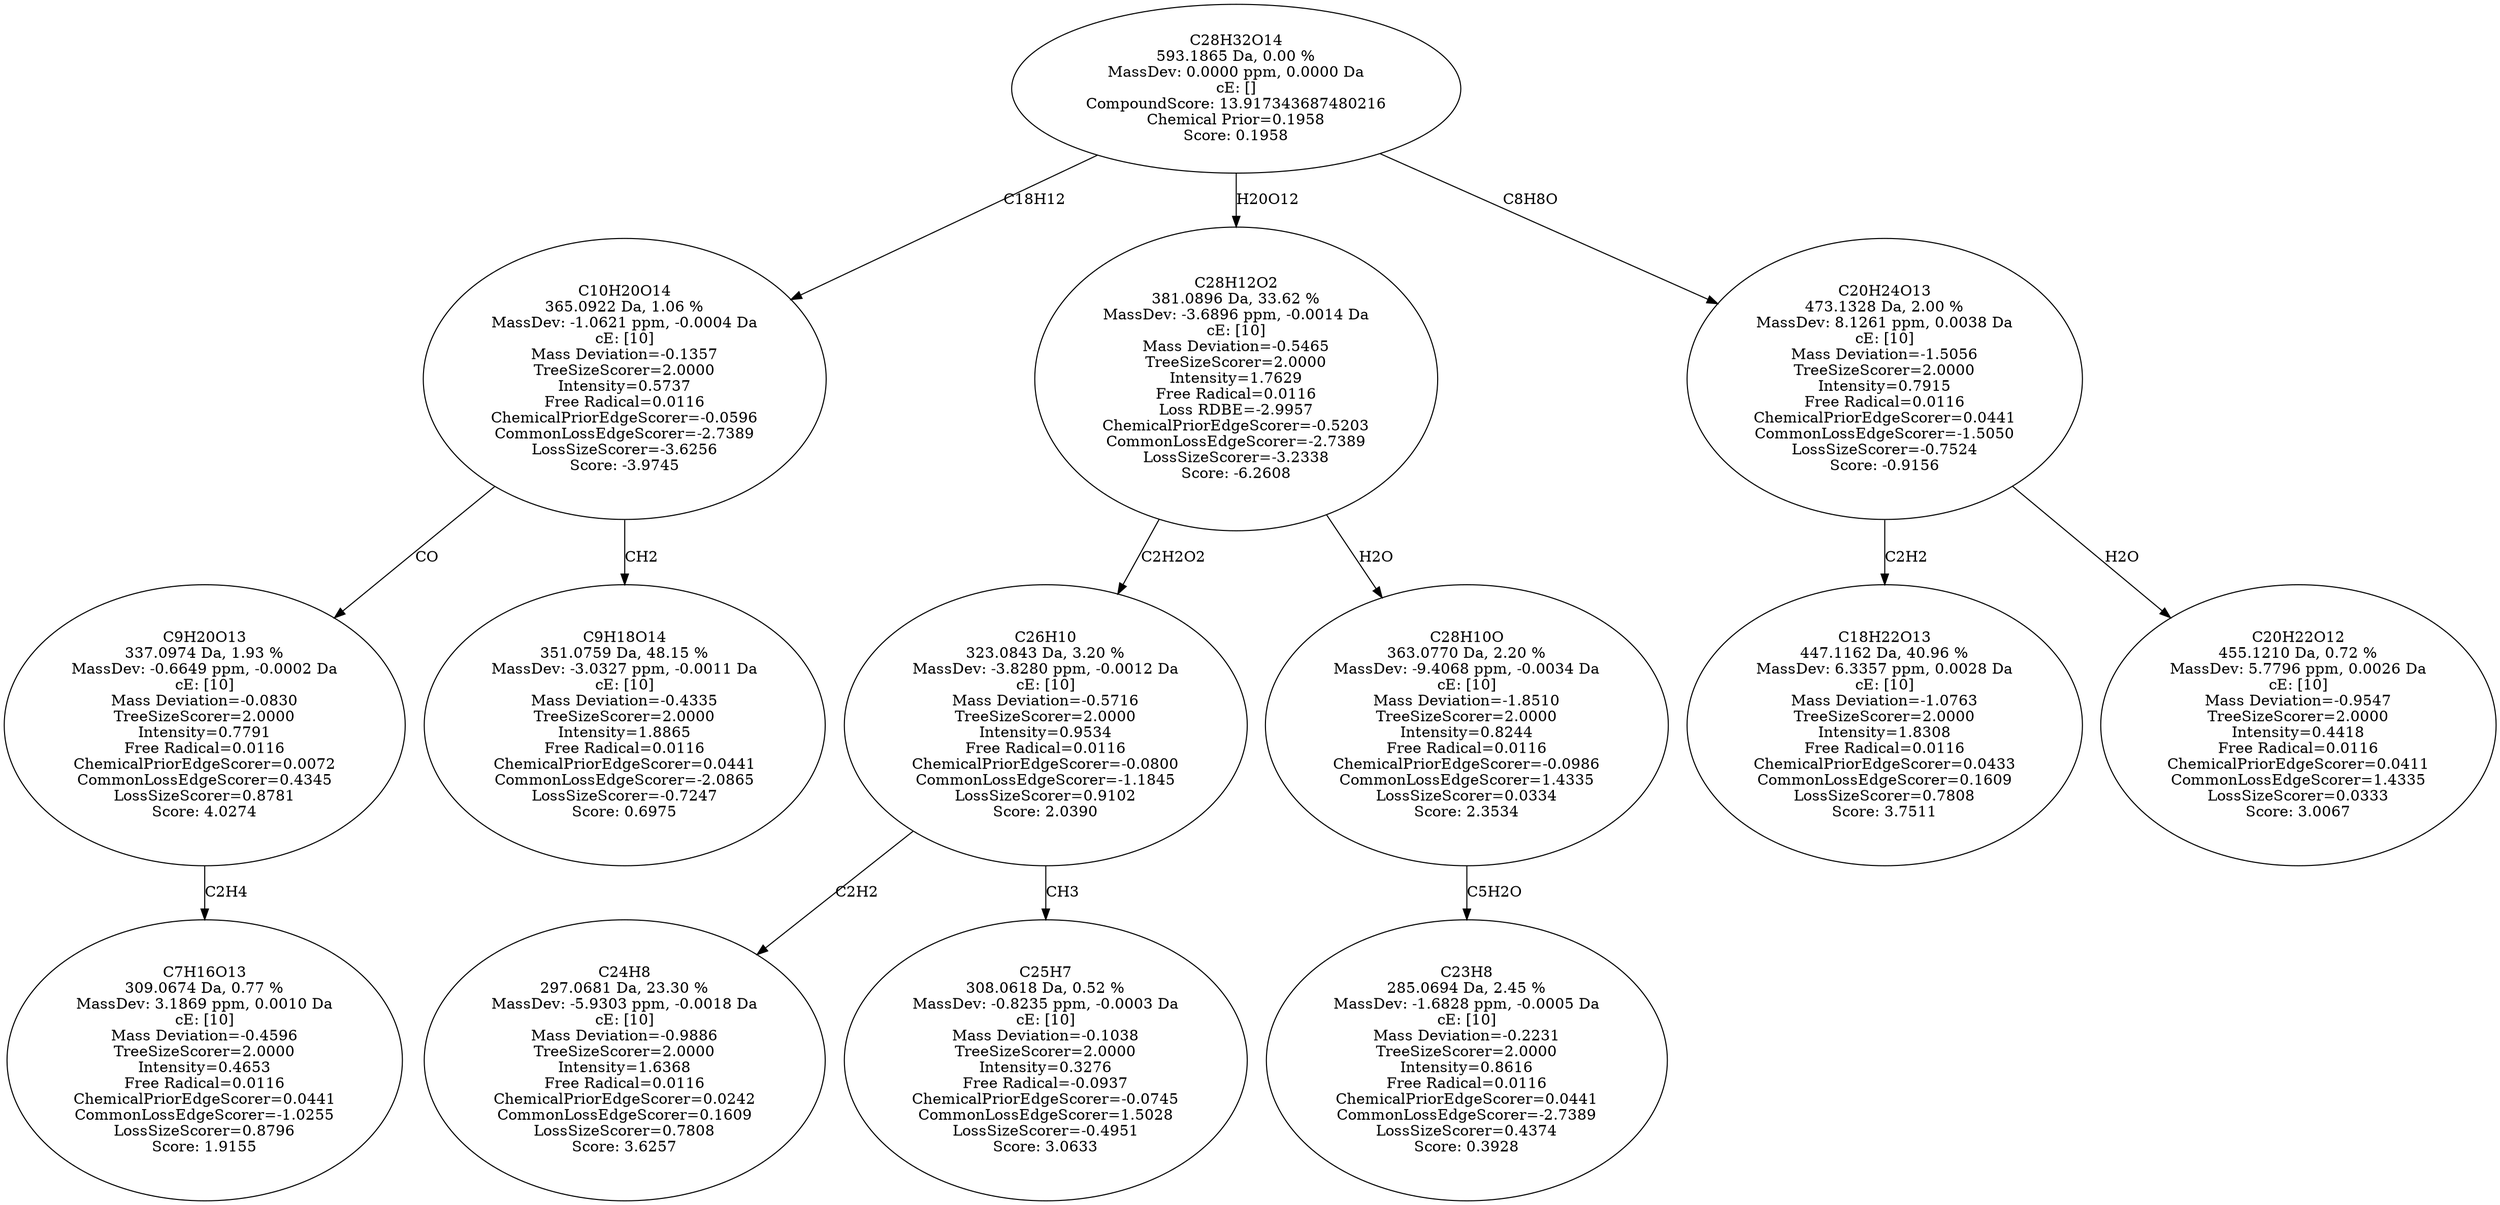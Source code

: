 strict digraph {
v1 [label="C7H16O13\n309.0674 Da, 0.77 %\nMassDev: 3.1869 ppm, 0.0010 Da\ncE: [10]\nMass Deviation=-0.4596\nTreeSizeScorer=2.0000\nIntensity=0.4653\nFree Radical=0.0116\nChemicalPriorEdgeScorer=0.0441\nCommonLossEdgeScorer=-1.0255\nLossSizeScorer=0.8796\nScore: 1.9155"];
v2 [label="C9H20O13\n337.0974 Da, 1.93 %\nMassDev: -0.6649 ppm, -0.0002 Da\ncE: [10]\nMass Deviation=-0.0830\nTreeSizeScorer=2.0000\nIntensity=0.7791\nFree Radical=0.0116\nChemicalPriorEdgeScorer=0.0072\nCommonLossEdgeScorer=0.4345\nLossSizeScorer=0.8781\nScore: 4.0274"];
v3 [label="C9H18O14\n351.0759 Da, 48.15 %\nMassDev: -3.0327 ppm, -0.0011 Da\ncE: [10]\nMass Deviation=-0.4335\nTreeSizeScorer=2.0000\nIntensity=1.8865\nFree Radical=0.0116\nChemicalPriorEdgeScorer=0.0441\nCommonLossEdgeScorer=-2.0865\nLossSizeScorer=-0.7247\nScore: 0.6975"];
v4 [label="C10H20O14\n365.0922 Da, 1.06 %\nMassDev: -1.0621 ppm, -0.0004 Da\ncE: [10]\nMass Deviation=-0.1357\nTreeSizeScorer=2.0000\nIntensity=0.5737\nFree Radical=0.0116\nChemicalPriorEdgeScorer=-0.0596\nCommonLossEdgeScorer=-2.7389\nLossSizeScorer=-3.6256\nScore: -3.9745"];
v5 [label="C24H8\n297.0681 Da, 23.30 %\nMassDev: -5.9303 ppm, -0.0018 Da\ncE: [10]\nMass Deviation=-0.9886\nTreeSizeScorer=2.0000\nIntensity=1.6368\nFree Radical=0.0116\nChemicalPriorEdgeScorer=0.0242\nCommonLossEdgeScorer=0.1609\nLossSizeScorer=0.7808\nScore: 3.6257"];
v6 [label="C25H7\n308.0618 Da, 0.52 %\nMassDev: -0.8235 ppm, -0.0003 Da\ncE: [10]\nMass Deviation=-0.1038\nTreeSizeScorer=2.0000\nIntensity=0.3276\nFree Radical=-0.0937\nChemicalPriorEdgeScorer=-0.0745\nCommonLossEdgeScorer=1.5028\nLossSizeScorer=-0.4951\nScore: 3.0633"];
v7 [label="C26H10\n323.0843 Da, 3.20 %\nMassDev: -3.8280 ppm, -0.0012 Da\ncE: [10]\nMass Deviation=-0.5716\nTreeSizeScorer=2.0000\nIntensity=0.9534\nFree Radical=0.0116\nChemicalPriorEdgeScorer=-0.0800\nCommonLossEdgeScorer=-1.1845\nLossSizeScorer=0.9102\nScore: 2.0390"];
v8 [label="C23H8\n285.0694 Da, 2.45 %\nMassDev: -1.6828 ppm, -0.0005 Da\ncE: [10]\nMass Deviation=-0.2231\nTreeSizeScorer=2.0000\nIntensity=0.8616\nFree Radical=0.0116\nChemicalPriorEdgeScorer=0.0441\nCommonLossEdgeScorer=-2.7389\nLossSizeScorer=0.4374\nScore: 0.3928"];
v9 [label="C28H10O\n363.0770 Da, 2.20 %\nMassDev: -9.4068 ppm, -0.0034 Da\ncE: [10]\nMass Deviation=-1.8510\nTreeSizeScorer=2.0000\nIntensity=0.8244\nFree Radical=0.0116\nChemicalPriorEdgeScorer=-0.0986\nCommonLossEdgeScorer=1.4335\nLossSizeScorer=0.0334\nScore: 2.3534"];
v10 [label="C28H12O2\n381.0896 Da, 33.62 %\nMassDev: -3.6896 ppm, -0.0014 Da\ncE: [10]\nMass Deviation=-0.5465\nTreeSizeScorer=2.0000\nIntensity=1.7629\nFree Radical=0.0116\nLoss RDBE=-2.9957\nChemicalPriorEdgeScorer=-0.5203\nCommonLossEdgeScorer=-2.7389\nLossSizeScorer=-3.2338\nScore: -6.2608"];
v11 [label="C18H22O13\n447.1162 Da, 40.96 %\nMassDev: 6.3357 ppm, 0.0028 Da\ncE: [10]\nMass Deviation=-1.0763\nTreeSizeScorer=2.0000\nIntensity=1.8308\nFree Radical=0.0116\nChemicalPriorEdgeScorer=0.0433\nCommonLossEdgeScorer=0.1609\nLossSizeScorer=0.7808\nScore: 3.7511"];
v12 [label="C20H22O12\n455.1210 Da, 0.72 %\nMassDev: 5.7796 ppm, 0.0026 Da\ncE: [10]\nMass Deviation=-0.9547\nTreeSizeScorer=2.0000\nIntensity=0.4418\nFree Radical=0.0116\nChemicalPriorEdgeScorer=0.0411\nCommonLossEdgeScorer=1.4335\nLossSizeScorer=0.0333\nScore: 3.0067"];
v13 [label="C20H24O13\n473.1328 Da, 2.00 %\nMassDev: 8.1261 ppm, 0.0038 Da\ncE: [10]\nMass Deviation=-1.5056\nTreeSizeScorer=2.0000\nIntensity=0.7915\nFree Radical=0.0116\nChemicalPriorEdgeScorer=0.0441\nCommonLossEdgeScorer=-1.5050\nLossSizeScorer=-0.7524\nScore: -0.9156"];
v14 [label="C28H32O14\n593.1865 Da, 0.00 %\nMassDev: 0.0000 ppm, 0.0000 Da\ncE: []\nCompoundScore: 13.917343687480216\nChemical Prior=0.1958\nScore: 0.1958"];
v2 -> v1 [label="C2H4"];
v4 -> v2 [label="CO"];
v4 -> v3 [label="CH2"];
v14 -> v4 [label="C18H12"];
v7 -> v5 [label="C2H2"];
v7 -> v6 [label="CH3"];
v10 -> v7 [label="C2H2O2"];
v9 -> v8 [label="C5H2O"];
v10 -> v9 [label="H2O"];
v14 -> v10 [label="H20O12"];
v13 -> v11 [label="C2H2"];
v13 -> v12 [label="H2O"];
v14 -> v13 [label="C8H8O"];
}